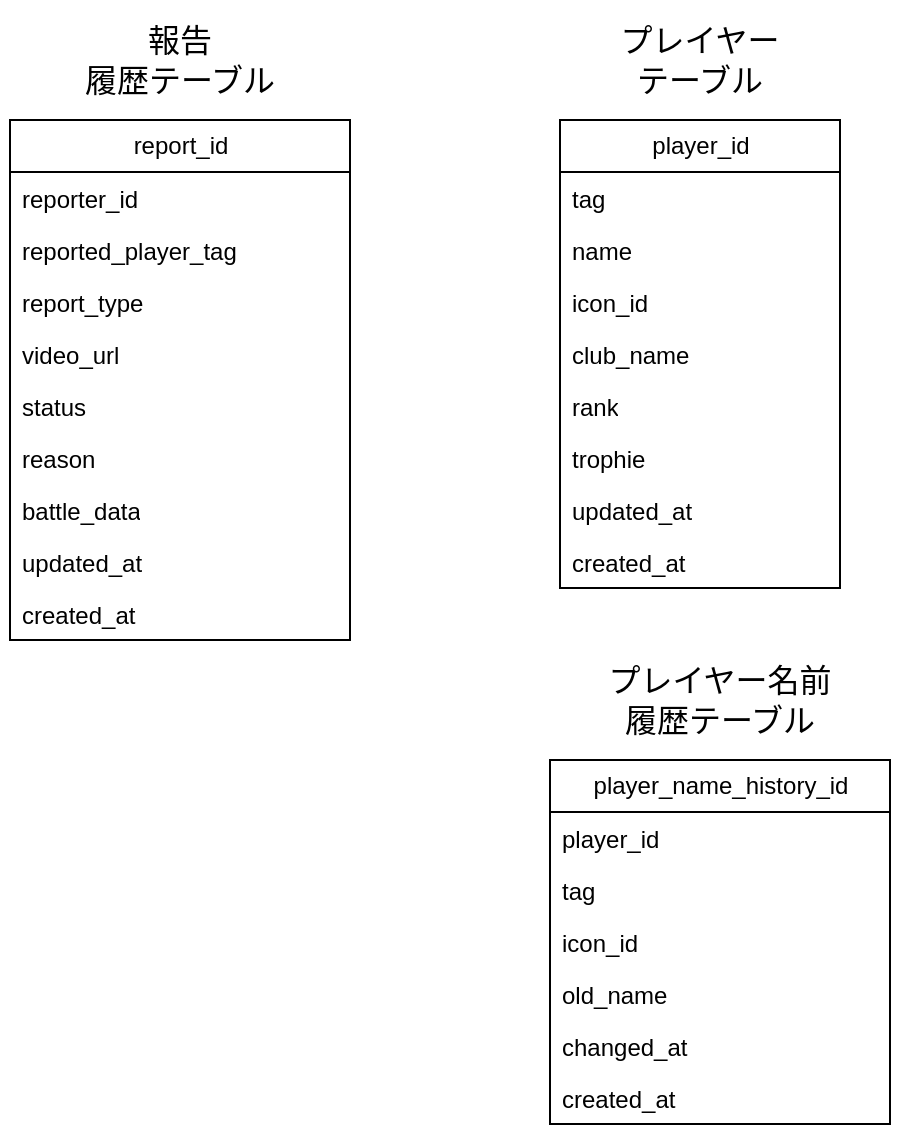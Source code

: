 <mxfile version="28.2.5">
  <diagram name="ページ1" id="G9lI8rEgrF65ufz5V-ma">
    <mxGraphModel dx="1637" dy="627" grid="1" gridSize="10" guides="1" tooltips="1" connect="1" arrows="1" fold="1" page="1" pageScale="1" pageWidth="827" pageHeight="1169" math="0" shadow="0">
      <root>
        <mxCell id="0" />
        <mxCell id="1" parent="0" />
        <mxCell id="s15XIS5COg8kaGieESkB-1" value="&lt;span style=&quot;font-size: 16px;&quot;&gt;プレイヤー&lt;/span&gt;&lt;div&gt;&lt;span style=&quot;font-size: 16px;&quot;&gt;テーブル&lt;/span&gt;&lt;/div&gt;" style="text;html=1;align=center;verticalAlign=middle;whiteSpace=wrap;rounded=0;" parent="1" vertex="1">
          <mxGeometry x="110" y="150" width="180" height="60" as="geometry" />
        </mxCell>
        <mxCell id="O2LhiU1FDyBXa97s_hBG-1" value="&lt;span style=&quot;font-size: 16px;&quot;&gt;プレイヤー名前&lt;/span&gt;&lt;div&gt;&lt;span style=&quot;font-size: 16px;&quot;&gt;履歴&lt;/span&gt;&lt;span style=&quot;font-size: 16px; background-color: transparent; color: light-dark(rgb(0, 0, 0), rgb(255, 255, 255));&quot;&gt;テーブル&lt;/span&gt;&lt;/div&gt;" style="text;html=1;align=center;verticalAlign=middle;whiteSpace=wrap;rounded=0;" parent="1" vertex="1">
          <mxGeometry x="120" y="470" width="180" height="60" as="geometry" />
        </mxCell>
        <mxCell id="O2LhiU1FDyBXa97s_hBG-2" value="&lt;span style=&quot;font-size: 16px;&quot;&gt;報告&lt;/span&gt;&lt;br&gt;&lt;div&gt;&lt;span style=&quot;font-size: 16px;&quot;&gt;履歴テーブル&lt;/span&gt;&lt;/div&gt;" style="text;html=1;align=center;verticalAlign=middle;whiteSpace=wrap;rounded=0;" parent="1" vertex="1">
          <mxGeometry x="-150" y="150" width="180" height="60" as="geometry" />
        </mxCell>
        <mxCell id="O2LhiU1FDyBXa97s_hBG-5" value="player_id" style="swimlane;fontStyle=0;childLayout=stackLayout;horizontal=1;startSize=26;fillColor=none;horizontalStack=0;resizeParent=1;resizeParentMax=0;resizeLast=0;collapsible=1;marginBottom=0;html=1;" parent="1" vertex="1">
          <mxGeometry x="130" y="210" width="140" height="234" as="geometry" />
        </mxCell>
        <mxCell id="O2LhiU1FDyBXa97s_hBG-6" value="tag" style="text;strokeColor=none;fillColor=none;align=left;verticalAlign=top;spacingLeft=4;spacingRight=4;overflow=hidden;rotatable=0;points=[[0,0.5],[1,0.5]];portConstraint=eastwest;whiteSpace=wrap;html=1;" parent="O2LhiU1FDyBXa97s_hBG-5" vertex="1">
          <mxGeometry y="26" width="140" height="26" as="geometry" />
        </mxCell>
        <mxCell id="O2LhiU1FDyBXa97s_hBG-28" value="name" style="text;strokeColor=none;fillColor=none;align=left;verticalAlign=top;spacingLeft=4;spacingRight=4;overflow=hidden;rotatable=0;points=[[0,0.5],[1,0.5]];portConstraint=eastwest;whiteSpace=wrap;html=1;" parent="O2LhiU1FDyBXa97s_hBG-5" vertex="1">
          <mxGeometry y="52" width="140" height="26" as="geometry" />
        </mxCell>
        <mxCell id="O2LhiU1FDyBXa97s_hBG-7" value="icon_id" style="text;strokeColor=none;fillColor=none;align=left;verticalAlign=top;spacingLeft=4;spacingRight=4;overflow=hidden;rotatable=0;points=[[0,0.5],[1,0.5]];portConstraint=eastwest;whiteSpace=wrap;html=1;" parent="O2LhiU1FDyBXa97s_hBG-5" vertex="1">
          <mxGeometry y="78" width="140" height="26" as="geometry" />
        </mxCell>
        <mxCell id="O2LhiU1FDyBXa97s_hBG-8" value="club_name" style="text;strokeColor=none;fillColor=none;align=left;verticalAlign=top;spacingLeft=4;spacingRight=4;overflow=hidden;rotatable=0;points=[[0,0.5],[1,0.5]];portConstraint=eastwest;whiteSpace=wrap;html=1;" parent="O2LhiU1FDyBXa97s_hBG-5" vertex="1">
          <mxGeometry y="104" width="140" height="26" as="geometry" />
        </mxCell>
        <mxCell id="O2LhiU1FDyBXa97s_hBG-9" value="rank" style="text;strokeColor=none;fillColor=none;align=left;verticalAlign=top;spacingLeft=4;spacingRight=4;overflow=hidden;rotatable=0;points=[[0,0.5],[1,0.5]];portConstraint=eastwest;whiteSpace=wrap;html=1;" parent="O2LhiU1FDyBXa97s_hBG-5" vertex="1">
          <mxGeometry y="130" width="140" height="26" as="geometry" />
        </mxCell>
        <mxCell id="O2LhiU1FDyBXa97s_hBG-10" value="trophie" style="text;strokeColor=none;fillColor=none;align=left;verticalAlign=top;spacingLeft=4;spacingRight=4;overflow=hidden;rotatable=0;points=[[0,0.5],[1,0.5]];portConstraint=eastwest;whiteSpace=wrap;html=1;" parent="O2LhiU1FDyBXa97s_hBG-5" vertex="1">
          <mxGeometry y="156" width="140" height="26" as="geometry" />
        </mxCell>
        <mxCell id="O2LhiU1FDyBXa97s_hBG-11" value="updated_at" style="text;strokeColor=none;fillColor=none;align=left;verticalAlign=top;spacingLeft=4;spacingRight=4;overflow=hidden;rotatable=0;points=[[0,0.5],[1,0.5]];portConstraint=eastwest;whiteSpace=wrap;html=1;" parent="O2LhiU1FDyBXa97s_hBG-5" vertex="1">
          <mxGeometry y="182" width="140" height="26" as="geometry" />
        </mxCell>
        <mxCell id="O2LhiU1FDyBXa97s_hBG-12" value="created_at" style="text;strokeColor=none;fillColor=none;align=left;verticalAlign=top;spacingLeft=4;spacingRight=4;overflow=hidden;rotatable=0;points=[[0,0.5],[1,0.5]];portConstraint=eastwest;whiteSpace=wrap;html=1;" parent="O2LhiU1FDyBXa97s_hBG-5" vertex="1">
          <mxGeometry y="208" width="140" height="26" as="geometry" />
        </mxCell>
        <mxCell id="O2LhiU1FDyBXa97s_hBG-13" value="player_name_history_id" style="swimlane;fontStyle=0;childLayout=stackLayout;horizontal=1;startSize=26;fillColor=none;horizontalStack=0;resizeParent=1;resizeParentMax=0;resizeLast=0;collapsible=1;marginBottom=0;html=1;" parent="1" vertex="1">
          <mxGeometry x="125" y="530" width="170" height="182" as="geometry" />
        </mxCell>
        <mxCell id="O2LhiU1FDyBXa97s_hBG-14" value="player_id" style="text;strokeColor=none;fillColor=none;align=left;verticalAlign=top;spacingLeft=4;spacingRight=4;overflow=hidden;rotatable=0;points=[[0,0.5],[1,0.5]];portConstraint=eastwest;whiteSpace=wrap;html=1;" parent="O2LhiU1FDyBXa97s_hBG-13" vertex="1">
          <mxGeometry y="26" width="170" height="26" as="geometry" />
        </mxCell>
        <mxCell id="O2LhiU1FDyBXa97s_hBG-30" value="tag" style="text;strokeColor=none;fillColor=none;align=left;verticalAlign=top;spacingLeft=4;spacingRight=4;overflow=hidden;rotatable=0;points=[[0,0.5],[1,0.5]];portConstraint=eastwest;whiteSpace=wrap;html=1;" parent="O2LhiU1FDyBXa97s_hBG-13" vertex="1">
          <mxGeometry y="52" width="170" height="26" as="geometry" />
        </mxCell>
        <mxCell id="O2LhiU1FDyBXa97s_hBG-15" value="icon_id" style="text;strokeColor=none;fillColor=none;align=left;verticalAlign=top;spacingLeft=4;spacingRight=4;overflow=hidden;rotatable=0;points=[[0,0.5],[1,0.5]];portConstraint=eastwest;whiteSpace=wrap;html=1;" parent="O2LhiU1FDyBXa97s_hBG-13" vertex="1">
          <mxGeometry y="78" width="170" height="26" as="geometry" />
        </mxCell>
        <mxCell id="O2LhiU1FDyBXa97s_hBG-16" value="old_name" style="text;strokeColor=none;fillColor=none;align=left;verticalAlign=top;spacingLeft=4;spacingRight=4;overflow=hidden;rotatable=0;points=[[0,0.5],[1,0.5]];portConstraint=eastwest;whiteSpace=wrap;html=1;" parent="O2LhiU1FDyBXa97s_hBG-13" vertex="1">
          <mxGeometry y="104" width="170" height="26" as="geometry" />
        </mxCell>
        <mxCell id="O2LhiU1FDyBXa97s_hBG-17" value="changed_at" style="text;strokeColor=none;fillColor=none;align=left;verticalAlign=top;spacingLeft=4;spacingRight=4;overflow=hidden;rotatable=0;points=[[0,0.5],[1,0.5]];portConstraint=eastwest;whiteSpace=wrap;html=1;" parent="O2LhiU1FDyBXa97s_hBG-13" vertex="1">
          <mxGeometry y="130" width="170" height="26" as="geometry" />
        </mxCell>
        <mxCell id="O2LhiU1FDyBXa97s_hBG-20" value="created_at" style="text;strokeColor=none;fillColor=none;align=left;verticalAlign=top;spacingLeft=4;spacingRight=4;overflow=hidden;rotatable=0;points=[[0,0.5],[1,0.5]];portConstraint=eastwest;whiteSpace=wrap;html=1;" parent="O2LhiU1FDyBXa97s_hBG-13" vertex="1">
          <mxGeometry y="156" width="170" height="26" as="geometry" />
        </mxCell>
        <mxCell id="O2LhiU1FDyBXa97s_hBG-40" value="report_id" style="swimlane;fontStyle=0;childLayout=stackLayout;horizontal=1;startSize=26;fillColor=none;horizontalStack=0;resizeParent=1;resizeParentMax=0;resizeLast=0;collapsible=1;marginBottom=0;html=1;" parent="1" vertex="1">
          <mxGeometry x="-145" y="210" width="170" height="260" as="geometry" />
        </mxCell>
        <mxCell id="O2LhiU1FDyBXa97s_hBG-41" value="reporter_id" style="text;strokeColor=none;fillColor=none;align=left;verticalAlign=top;spacingLeft=4;spacingRight=4;overflow=hidden;rotatable=0;points=[[0,0.5],[1,0.5]];portConstraint=eastwest;whiteSpace=wrap;html=1;" parent="O2LhiU1FDyBXa97s_hBG-40" vertex="1">
          <mxGeometry y="26" width="170" height="26" as="geometry" />
        </mxCell>
        <mxCell id="O2LhiU1FDyBXa97s_hBG-42" value="reported_player_tag" style="text;strokeColor=none;fillColor=none;align=left;verticalAlign=top;spacingLeft=4;spacingRight=4;overflow=hidden;rotatable=0;points=[[0,0.5],[1,0.5]];portConstraint=eastwest;whiteSpace=wrap;html=1;" parent="O2LhiU1FDyBXa97s_hBG-40" vertex="1">
          <mxGeometry y="52" width="170" height="26" as="geometry" />
        </mxCell>
        <mxCell id="O2LhiU1FDyBXa97s_hBG-43" value="report_type" style="text;strokeColor=none;fillColor=none;align=left;verticalAlign=top;spacingLeft=4;spacingRight=4;overflow=hidden;rotatable=0;points=[[0,0.5],[1,0.5]];portConstraint=eastwest;whiteSpace=wrap;html=1;" parent="O2LhiU1FDyBXa97s_hBG-40" vertex="1">
          <mxGeometry y="78" width="170" height="26" as="geometry" />
        </mxCell>
        <mxCell id="O2LhiU1FDyBXa97s_hBG-44" value="video_url" style="text;strokeColor=none;fillColor=none;align=left;verticalAlign=top;spacingLeft=4;spacingRight=4;overflow=hidden;rotatable=0;points=[[0,0.5],[1,0.5]];portConstraint=eastwest;whiteSpace=wrap;html=1;" parent="O2LhiU1FDyBXa97s_hBG-40" vertex="1">
          <mxGeometry y="104" width="170" height="26" as="geometry" />
        </mxCell>
        <mxCell id="O2LhiU1FDyBXa97s_hBG-45" value="status" style="text;strokeColor=none;fillColor=none;align=left;verticalAlign=top;spacingLeft=4;spacingRight=4;overflow=hidden;rotatable=0;points=[[0,0.5],[1,0.5]];portConstraint=eastwest;whiteSpace=wrap;html=1;" parent="O2LhiU1FDyBXa97s_hBG-40" vertex="1">
          <mxGeometry y="130" width="170" height="26" as="geometry" />
        </mxCell>
        <mxCell id="O2LhiU1FDyBXa97s_hBG-46" value="reason" style="text;strokeColor=none;fillColor=none;align=left;verticalAlign=top;spacingLeft=4;spacingRight=4;overflow=hidden;rotatable=0;points=[[0,0.5],[1,0.5]];portConstraint=eastwest;whiteSpace=wrap;html=1;" parent="O2LhiU1FDyBXa97s_hBG-40" vertex="1">
          <mxGeometry y="156" width="170" height="26" as="geometry" />
        </mxCell>
        <mxCell id="bNAlGMzXV2eijD2VKW9d-3" value="battle_data" style="text;strokeColor=none;fillColor=none;align=left;verticalAlign=top;spacingLeft=4;spacingRight=4;overflow=hidden;rotatable=0;points=[[0,0.5],[1,0.5]];portConstraint=eastwest;whiteSpace=wrap;html=1;" vertex="1" parent="O2LhiU1FDyBXa97s_hBG-40">
          <mxGeometry y="182" width="170" height="26" as="geometry" />
        </mxCell>
        <mxCell id="O2LhiU1FDyBXa97s_hBG-47" value="updated_at" style="text;strokeColor=none;fillColor=none;align=left;verticalAlign=top;spacingLeft=4;spacingRight=4;overflow=hidden;rotatable=0;points=[[0,0.5],[1,0.5]];portConstraint=eastwest;whiteSpace=wrap;html=1;" parent="O2LhiU1FDyBXa97s_hBG-40" vertex="1">
          <mxGeometry y="208" width="170" height="26" as="geometry" />
        </mxCell>
        <mxCell id="O2LhiU1FDyBXa97s_hBG-48" value="created_at" style="text;strokeColor=none;fillColor=none;align=left;verticalAlign=top;spacingLeft=4;spacingRight=4;overflow=hidden;rotatable=0;points=[[0,0.5],[1,0.5]];portConstraint=eastwest;whiteSpace=wrap;html=1;" parent="O2LhiU1FDyBXa97s_hBG-40" vertex="1">
          <mxGeometry y="234" width="170" height="26" as="geometry" />
        </mxCell>
      </root>
    </mxGraphModel>
  </diagram>
</mxfile>

